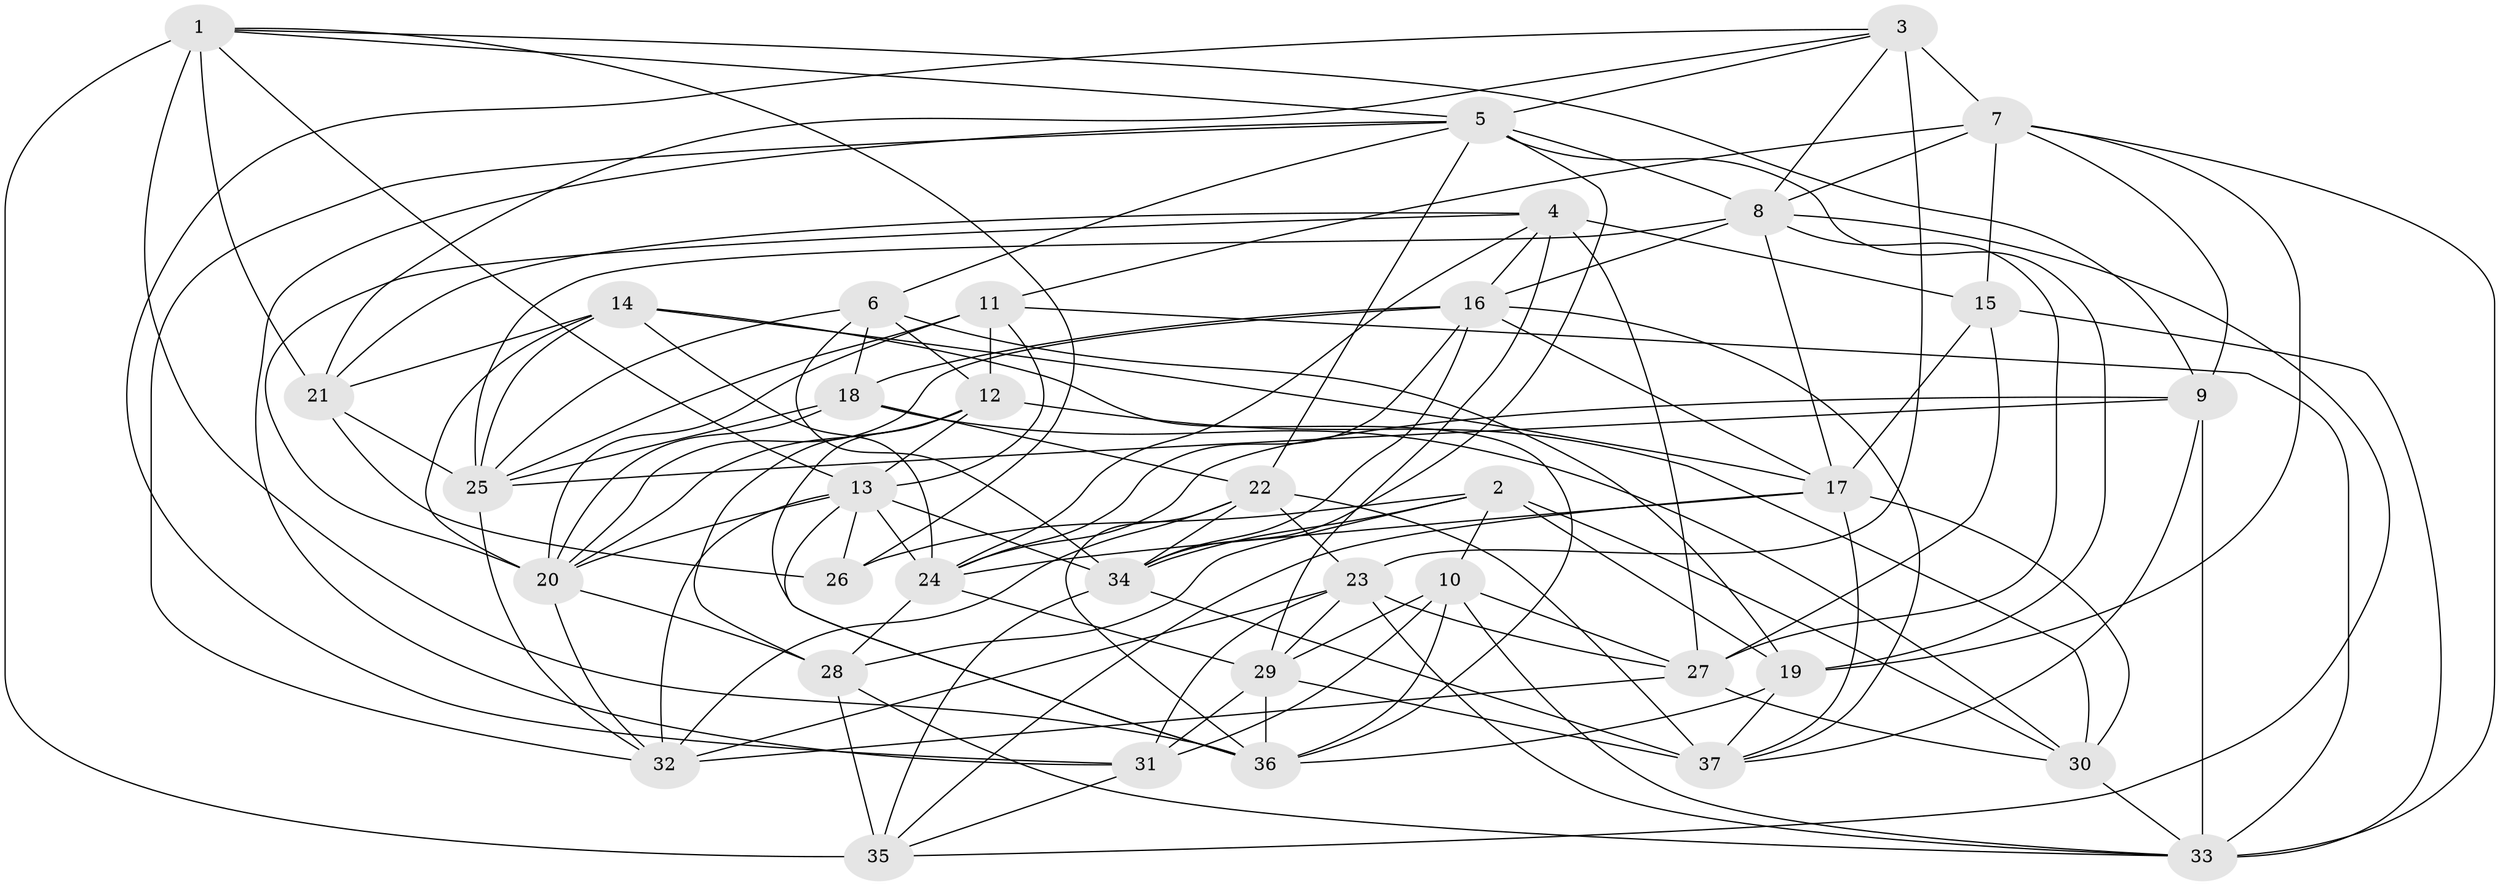 // original degree distribution, {4: 1.0}
// Generated by graph-tools (version 1.1) at 2025/38/03/04/25 23:38:17]
// undirected, 37 vertices, 127 edges
graph export_dot {
  node [color=gray90,style=filled];
  1;
  2;
  3;
  4;
  5;
  6;
  7;
  8;
  9;
  10;
  11;
  12;
  13;
  14;
  15;
  16;
  17;
  18;
  19;
  20;
  21;
  22;
  23;
  24;
  25;
  26;
  27;
  28;
  29;
  30;
  31;
  32;
  33;
  34;
  35;
  36;
  37;
  1 -- 5 [weight=1.0];
  1 -- 9 [weight=1.0];
  1 -- 13 [weight=1.0];
  1 -- 21 [weight=1.0];
  1 -- 26 [weight=1.0];
  1 -- 35 [weight=2.0];
  1 -- 36 [weight=1.0];
  2 -- 10 [weight=3.0];
  2 -- 19 [weight=1.0];
  2 -- 26 [weight=1.0];
  2 -- 28 [weight=1.0];
  2 -- 30 [weight=1.0];
  2 -- 34 [weight=1.0];
  3 -- 5 [weight=1.0];
  3 -- 7 [weight=2.0];
  3 -- 8 [weight=1.0];
  3 -- 21 [weight=1.0];
  3 -- 23 [weight=2.0];
  3 -- 31 [weight=1.0];
  4 -- 15 [weight=2.0];
  4 -- 16 [weight=1.0];
  4 -- 20 [weight=1.0];
  4 -- 21 [weight=1.0];
  4 -- 24 [weight=1.0];
  4 -- 27 [weight=1.0];
  4 -- 29 [weight=1.0];
  5 -- 6 [weight=1.0];
  5 -- 8 [weight=1.0];
  5 -- 19 [weight=2.0];
  5 -- 22 [weight=1.0];
  5 -- 31 [weight=1.0];
  5 -- 32 [weight=1.0];
  5 -- 34 [weight=1.0];
  6 -- 12 [weight=1.0];
  6 -- 18 [weight=1.0];
  6 -- 19 [weight=1.0];
  6 -- 25 [weight=1.0];
  6 -- 34 [weight=1.0];
  7 -- 8 [weight=1.0];
  7 -- 9 [weight=1.0];
  7 -- 11 [weight=1.0];
  7 -- 15 [weight=1.0];
  7 -- 19 [weight=1.0];
  7 -- 33 [weight=1.0];
  8 -- 16 [weight=1.0];
  8 -- 17 [weight=1.0];
  8 -- 25 [weight=1.0];
  8 -- 27 [weight=1.0];
  8 -- 35 [weight=1.0];
  9 -- 24 [weight=1.0];
  9 -- 25 [weight=1.0];
  9 -- 33 [weight=1.0];
  9 -- 37 [weight=1.0];
  10 -- 27 [weight=1.0];
  10 -- 29 [weight=1.0];
  10 -- 31 [weight=1.0];
  10 -- 33 [weight=1.0];
  10 -- 36 [weight=1.0];
  11 -- 12 [weight=2.0];
  11 -- 13 [weight=1.0];
  11 -- 20 [weight=2.0];
  11 -- 25 [weight=1.0];
  11 -- 33 [weight=1.0];
  12 -- 13 [weight=1.0];
  12 -- 20 [weight=1.0];
  12 -- 28 [weight=1.0];
  12 -- 30 [weight=1.0];
  12 -- 36 [weight=1.0];
  13 -- 20 [weight=1.0];
  13 -- 24 [weight=1.0];
  13 -- 26 [weight=1.0];
  13 -- 32 [weight=2.0];
  13 -- 34 [weight=1.0];
  13 -- 36 [weight=1.0];
  14 -- 17 [weight=1.0];
  14 -- 20 [weight=1.0];
  14 -- 21 [weight=1.0];
  14 -- 24 [weight=1.0];
  14 -- 25 [weight=1.0];
  14 -- 36 [weight=1.0];
  15 -- 17 [weight=1.0];
  15 -- 27 [weight=1.0];
  15 -- 33 [weight=1.0];
  16 -- 17 [weight=1.0];
  16 -- 18 [weight=1.0];
  16 -- 20 [weight=1.0];
  16 -- 24 [weight=1.0];
  16 -- 34 [weight=1.0];
  16 -- 37 [weight=1.0];
  17 -- 24 [weight=1.0];
  17 -- 30 [weight=1.0];
  17 -- 35 [weight=1.0];
  17 -- 37 [weight=1.0];
  18 -- 20 [weight=1.0];
  18 -- 22 [weight=1.0];
  18 -- 25 [weight=1.0];
  18 -- 30 [weight=1.0];
  19 -- 36 [weight=3.0];
  19 -- 37 [weight=2.0];
  20 -- 28 [weight=1.0];
  20 -- 32 [weight=1.0];
  21 -- 25 [weight=3.0];
  21 -- 26 [weight=1.0];
  22 -- 23 [weight=1.0];
  22 -- 32 [weight=3.0];
  22 -- 34 [weight=2.0];
  22 -- 36 [weight=1.0];
  22 -- 37 [weight=1.0];
  23 -- 27 [weight=2.0];
  23 -- 29 [weight=1.0];
  23 -- 31 [weight=2.0];
  23 -- 32 [weight=1.0];
  23 -- 33 [weight=1.0];
  24 -- 28 [weight=1.0];
  24 -- 29 [weight=1.0];
  25 -- 32 [weight=1.0];
  27 -- 30 [weight=1.0];
  27 -- 32 [weight=1.0];
  28 -- 33 [weight=1.0];
  28 -- 35 [weight=3.0];
  29 -- 31 [weight=3.0];
  29 -- 36 [weight=1.0];
  29 -- 37 [weight=2.0];
  30 -- 33 [weight=1.0];
  31 -- 35 [weight=2.0];
  34 -- 35 [weight=1.0];
  34 -- 37 [weight=2.0];
}
